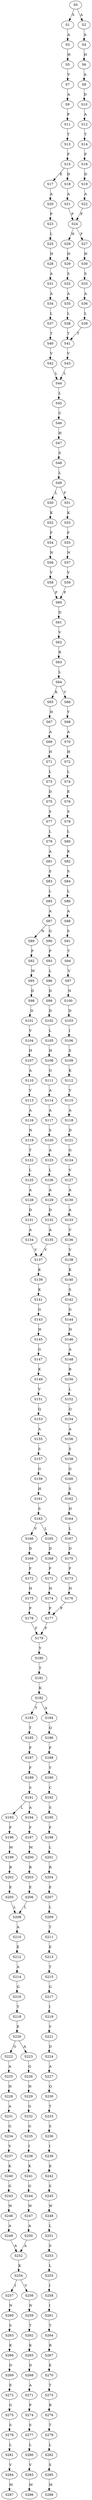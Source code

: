 strict digraph  {
	S0 -> S1 [ label = S ];
	S0 -> S2 [ label = A ];
	S1 -> S3 [ label = A ];
	S2 -> S4 [ label = A ];
	S3 -> S5 [ label = H ];
	S4 -> S6 [ label = H ];
	S5 -> S7 [ label = V ];
	S6 -> S8 [ label = A ];
	S7 -> S9 [ label = A ];
	S8 -> S10 [ label = D ];
	S9 -> S11 [ label = P ];
	S10 -> S12 [ label = A ];
	S11 -> S13 [ label = T ];
	S12 -> S14 [ label = T ];
	S13 -> S15 [ label = F ];
	S14 -> S16 [ label = F ];
	S15 -> S17 [ label = E ];
	S15 -> S18 [ label = D ];
	S16 -> S19 [ label = D ];
	S17 -> S20 [ label = A ];
	S18 -> S21 [ label = A ];
	S19 -> S22 [ label = A ];
	S20 -> S23 [ label = P ];
	S21 -> S24 [ label = P ];
	S22 -> S24 [ label = P ];
	S23 -> S25 [ label = L ];
	S24 -> S26 [ label = H ];
	S24 -> S27 [ label = F ];
	S25 -> S28 [ label = H ];
	S26 -> S29 [ label = H ];
	S27 -> S30 [ label = H ];
	S28 -> S31 [ label = A ];
	S29 -> S32 [ label = S ];
	S30 -> S33 [ label = S ];
	S31 -> S34 [ label = A ];
	S32 -> S35 [ label = A ];
	S33 -> S36 [ label = A ];
	S34 -> S37 [ label = L ];
	S35 -> S38 [ label = L ];
	S36 -> S39 [ label = L ];
	S37 -> S40 [ label = T ];
	S38 -> S41 [ label = T ];
	S39 -> S41 [ label = T ];
	S40 -> S42 [ label = V ];
	S41 -> S43 [ label = V ];
	S42 -> S44 [ label = L ];
	S43 -> S44 [ label = L ];
	S44 -> S45 [ label = L ];
	S45 -> S46 [ label = C ];
	S46 -> S47 [ label = H ];
	S47 -> S48 [ label = S ];
	S48 -> S49 [ label = L ];
	S49 -> S50 [ label = L ];
	S49 -> S51 [ label = F ];
	S50 -> S52 [ label = K ];
	S51 -> S53 [ label = K ];
	S52 -> S54 [ label = F ];
	S53 -> S55 [ label = F ];
	S54 -> S56 [ label = N ];
	S55 -> S57 [ label = N ];
	S56 -> S58 [ label = V ];
	S57 -> S59 [ label = V ];
	S58 -> S60 [ label = P ];
	S59 -> S60 [ label = P ];
	S60 -> S61 [ label = D ];
	S61 -> S62 [ label = V ];
	S62 -> S63 [ label = R ];
	S63 -> S64 [ label = L ];
	S64 -> S65 [ label = K ];
	S64 -> S66 [ label = V ];
	S65 -> S67 [ label = H ];
	S66 -> S68 [ label = Y ];
	S67 -> S69 [ label = A ];
	S68 -> S70 [ label = A ];
	S69 -> S71 [ label = H ];
	S70 -> S72 [ label = H ];
	S71 -> S73 [ label = L ];
	S72 -> S74 [ label = L ];
	S73 -> S75 [ label = D ];
	S74 -> S76 [ label = E ];
	S75 -> S77 [ label = S ];
	S76 -> S78 [ label = S ];
	S77 -> S79 [ label = L ];
	S78 -> S80 [ label = L ];
	S79 -> S81 [ label = A ];
	S80 -> S82 [ label = K ];
	S81 -> S83 [ label = S ];
	S82 -> S84 [ label = S ];
	S83 -> S85 [ label = L ];
	S84 -> S86 [ label = L ];
	S85 -> S87 [ label = A ];
	S86 -> S88 [ label = A ];
	S87 -> S89 [ label = N ];
	S87 -> S90 [ label = G ];
	S88 -> S91 [ label = S ];
	S89 -> S92 [ label = P ];
	S90 -> S93 [ label = P ];
	S91 -> S94 [ label = T ];
	S92 -> S95 [ label = M ];
	S93 -> S96 [ label = L ];
	S94 -> S97 [ label = V ];
	S95 -> S98 [ label = D ];
	S96 -> S99 [ label = D ];
	S97 -> S100 [ label = N ];
	S98 -> S101 [ label = D ];
	S99 -> S102 [ label = D ];
	S100 -> S103 [ label = D ];
	S101 -> S104 [ label = V ];
	S102 -> S105 [ label = L ];
	S103 -> S106 [ label = I ];
	S104 -> S107 [ label = H ];
	S105 -> S108 [ label = H ];
	S106 -> S109 [ label = S ];
	S107 -> S110 [ label = A ];
	S108 -> S111 [ label = G ];
	S109 -> S112 [ label = K ];
	S110 -> S113 [ label = V ];
	S111 -> S114 [ label = A ];
	S112 -> S115 [ label = V ];
	S113 -> S116 [ label = A ];
	S114 -> S117 [ label = A ];
	S115 -> S118 [ label = A ];
	S116 -> S119 [ label = N ];
	S117 -> S120 [ label = S ];
	S118 -> S121 [ label = D ];
	S119 -> S122 [ label = T ];
	S120 -> S123 [ label = A ];
	S121 -> S124 [ label = G ];
	S122 -> S125 [ label = L ];
	S123 -> S126 [ label = L ];
	S124 -> S127 [ label = V ];
	S125 -> S128 [ label = A ];
	S126 -> S129 [ label = A ];
	S127 -> S130 [ label = A ];
	S128 -> S131 [ label = D ];
	S129 -> S132 [ label = D ];
	S130 -> S133 [ label = A ];
	S131 -> S134 [ label = A ];
	S132 -> S135 [ label = A ];
	S133 -> S136 [ label = V ];
	S134 -> S137 [ label = V ];
	S135 -> S137 [ label = V ];
	S136 -> S138 [ label = V ];
	S137 -> S139 [ label = K ];
	S138 -> S140 [ label = K ];
	S139 -> S141 [ label = K ];
	S140 -> S142 [ label = S ];
	S141 -> S143 [ label = G ];
	S142 -> S144 [ label = G ];
	S143 -> S145 [ label = H ];
	S144 -> S146 [ label = H ];
	S145 -> S147 [ label = G ];
	S146 -> S148 [ label = A ];
	S147 -> S149 [ label = K ];
	S148 -> S150 [ label = R ];
	S149 -> S151 [ label = V ];
	S150 -> S152 [ label = L ];
	S151 -> S153 [ label = Q ];
	S152 -> S154 [ label = Q ];
	S153 -> S155 [ label = A ];
	S154 -> S156 [ label = A ];
	S155 -> S157 [ label = S ];
	S156 -> S158 [ label = S ];
	S157 -> S159 [ label = G ];
	S158 -> S160 [ label = G ];
	S159 -> S161 [ label = H ];
	S160 -> S162 [ label = S ];
	S161 -> S163 [ label = S ];
	S162 -> S164 [ label = H ];
	S163 -> S165 [ label = L ];
	S163 -> S166 [ label = V ];
	S164 -> S167 [ label = L ];
	S165 -> S168 [ label = D ];
	S166 -> S169 [ label = D ];
	S167 -> S170 [ label = D ];
	S168 -> S171 [ label = F ];
	S169 -> S172 [ label = F ];
	S170 -> S173 [ label = F ];
	S171 -> S174 [ label = H ];
	S172 -> S175 [ label = H ];
	S173 -> S176 [ label = H ];
	S174 -> S177 [ label = P ];
	S175 -> S178 [ label = P ];
	S176 -> S177 [ label = P ];
	S177 -> S179 [ label = F ];
	S178 -> S179 [ label = F ];
	S179 -> S180 [ label = Y ];
	S180 -> S181 [ label = T ];
	S181 -> S182 [ label = K ];
	S182 -> S183 [ label = T ];
	S182 -> S184 [ label = A ];
	S183 -> S185 [ label = T ];
	S184 -> S186 [ label = Q ];
	S185 -> S187 [ label = P ];
	S186 -> S188 [ label = P ];
	S187 -> S189 [ label = F ];
	S188 -> S190 [ label = Y ];
	S189 -> S191 [ label = S ];
	S190 -> S192 [ label = C ];
	S191 -> S193 [ label = L ];
	S191 -> S194 [ label = A ];
	S192 -> S195 [ label = S ];
	S193 -> S196 [ label = F ];
	S194 -> S197 [ label = F ];
	S195 -> S198 [ label = F ];
	S196 -> S199 [ label = M ];
	S197 -> S200 [ label = M ];
	S198 -> S201 [ label = L ];
	S199 -> S202 [ label = R ];
	S200 -> S203 [ label = R ];
	S201 -> S204 [ label = R ];
	S202 -> S205 [ label = E ];
	S203 -> S206 [ label = E ];
	S204 -> S207 [ label = E ];
	S205 -> S208 [ label = L ];
	S206 -> S208 [ label = L ];
	S207 -> S209 [ label = L ];
	S208 -> S210 [ label = A ];
	S209 -> S211 [ label = T ];
	S210 -> S212 [ label = E ];
	S211 -> S213 [ label = E ];
	S212 -> S214 [ label = A ];
	S213 -> S215 [ label = T ];
	S214 -> S216 [ label = G ];
	S215 -> S217 [ label = G ];
	S216 -> S218 [ label = Y ];
	S217 -> S219 [ label = I ];
	S218 -> S220 [ label = E ];
	S219 -> S221 [ label = V ];
	S220 -> S222 [ label = G ];
	S220 -> S223 [ label = A ];
	S221 -> S224 [ label = D ];
	S222 -> S225 [ label = A ];
	S223 -> S226 [ label = G ];
	S224 -> S227 [ label = A ];
	S225 -> S228 [ label = H ];
	S226 -> S229 [ label = H ];
	S227 -> S230 [ label = Q ];
	S228 -> S231 [ label = A ];
	S229 -> S232 [ label = G ];
	S230 -> S233 [ label = T ];
	S231 -> S234 [ label = G ];
	S232 -> S235 [ label = G ];
	S233 -> S236 [ label = S ];
	S234 -> S237 [ label = V ];
	S235 -> S238 [ label = I ];
	S236 -> S239 [ label = I ];
	S237 -> S240 [ label = K ];
	S238 -> S241 [ label = K ];
	S239 -> S242 [ label = K ];
	S240 -> S243 [ label = G ];
	S241 -> S244 [ label = G ];
	S242 -> S245 [ label = S ];
	S243 -> S246 [ label = W ];
	S244 -> S247 [ label = W ];
	S245 -> S248 [ label = W ];
	S246 -> S249 [ label = A ];
	S247 -> S250 [ label = A ];
	S248 -> S251 [ label = L ];
	S249 -> S252 [ label = A ];
	S250 -> S252 [ label = A ];
	S251 -> S253 [ label = S ];
	S252 -> S254 [ label = K ];
	S253 -> S255 [ label = L ];
	S254 -> S256 [ label = V ];
	S254 -> S257 [ label = I ];
	S255 -> S258 [ label = I ];
	S256 -> S259 [ label = N ];
	S257 -> S260 [ label = N ];
	S258 -> S261 [ label = I ];
	S259 -> S262 [ label = T ];
	S260 -> S263 [ label = S ];
	S261 -> S264 [ label = T ];
	S262 -> S265 [ label = K ];
	S263 -> S266 [ label = K ];
	S264 -> S267 [ label = R ];
	S265 -> S268 [ label = D ];
	S266 -> S269 [ label = D ];
	S267 -> S270 [ label = E ];
	S268 -> S271 [ label = A ];
	S269 -> S272 [ label = E ];
	S270 -> S273 [ label = T ];
	S271 -> S274 [ label = P ];
	S272 -> S275 [ label = G ];
	S273 -> S276 [ label = R ];
	S274 -> S277 [ label = S ];
	S275 -> S278 [ label = S ];
	S276 -> S279 [ label = T ];
	S277 -> S280 [ label = L ];
	S278 -> S281 [ label = L ];
	S279 -> S282 [ label = L ];
	S280 -> S283 [ label = V ];
	S281 -> S284 [ label = V ];
	S282 -> S285 [ label = S ];
	S283 -> S286 [ label = M ];
	S284 -> S287 [ label = M ];
	S285 -> S288 [ label = M ];
}
